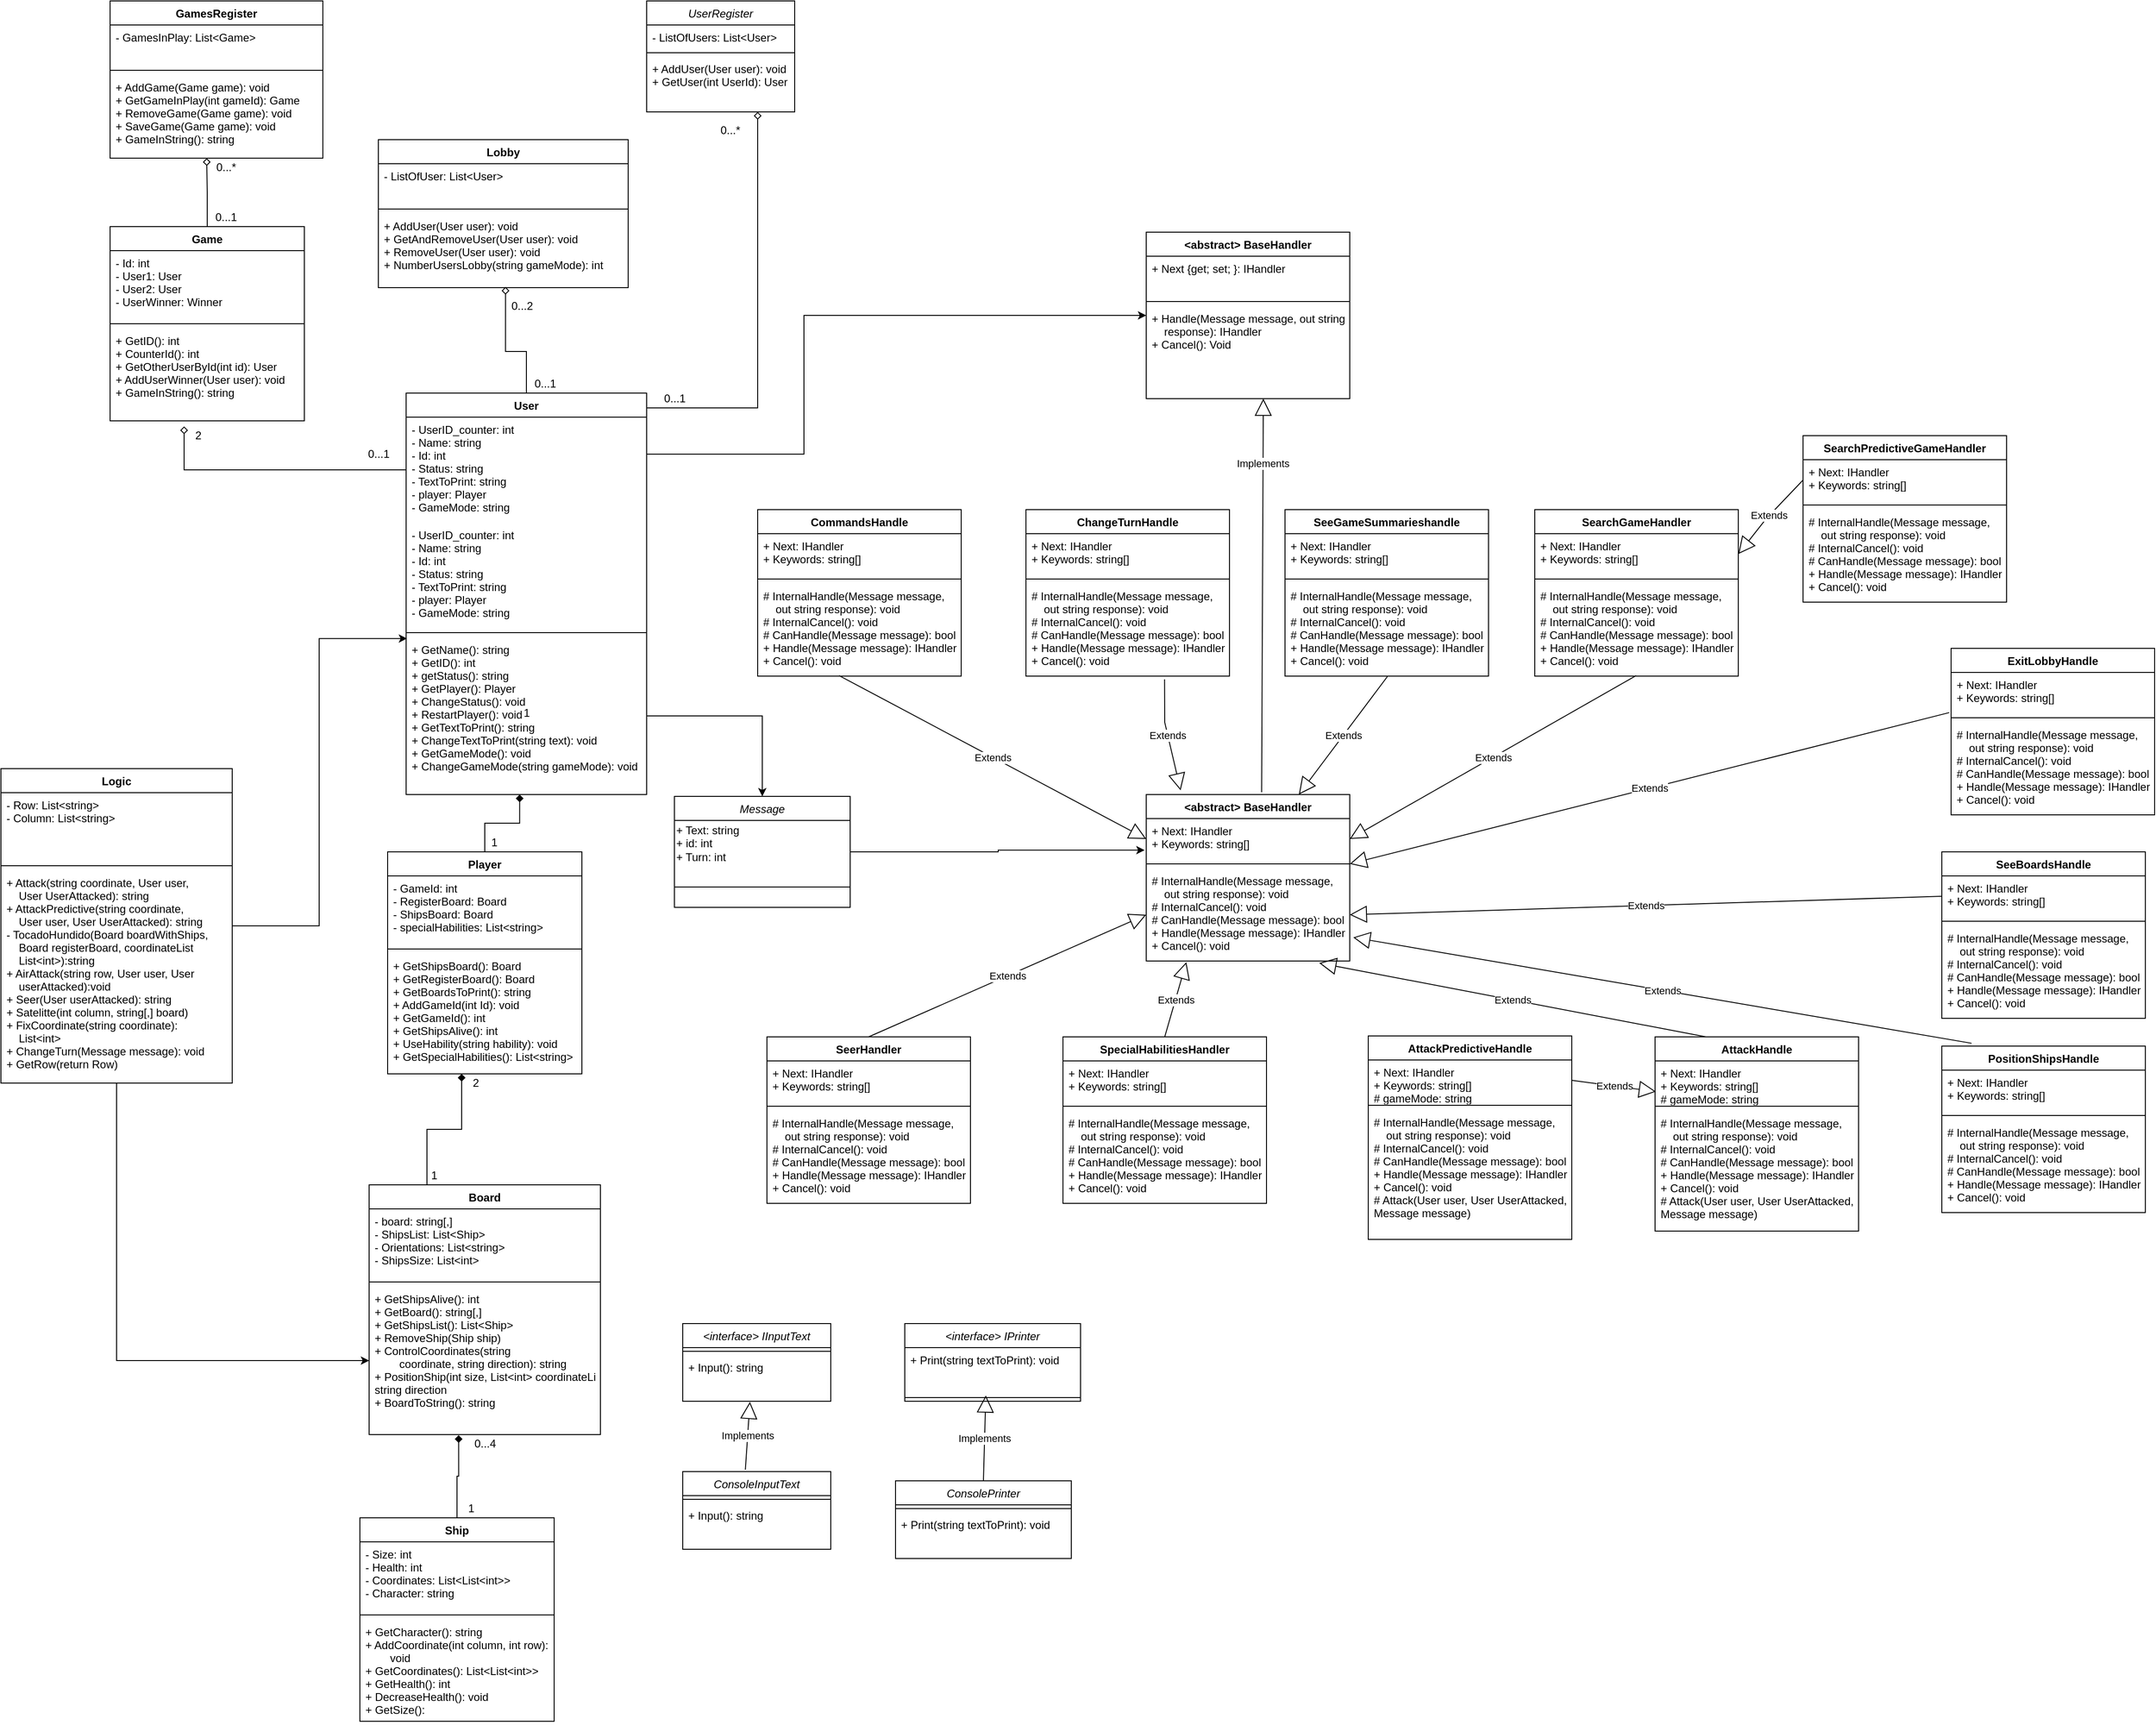 <mxfile version="18.0.6" type="device"><diagram id="C5RBs43oDa-KdzZeNtuy" name="Page-1"><mxGraphModel dx="4737" dy="3864" grid="1" gridSize="10" guides="1" tooltips="1" connect="1" arrows="1" fold="1" page="1" pageScale="1" pageWidth="827" pageHeight="1169" math="0" shadow="0"><root><mxCell id="WIyWlLk6GJQsqaUBKTNV-0"/><mxCell id="WIyWlLk6GJQsqaUBKTNV-1" parent="WIyWlLk6GJQsqaUBKTNV-0"/><mxCell id="zkfFHV4jXpPFQw0GAbJ--0" value="UserRegister" style="swimlane;fontStyle=2;align=center;verticalAlign=top;childLayout=stackLayout;horizontal=1;startSize=26;horizontalStack=0;resizeParent=1;resizeLast=0;collapsible=1;marginBottom=0;rounded=0;shadow=0;strokeWidth=1;" parent="WIyWlLk6GJQsqaUBKTNV-1" vertex="1"><mxGeometry x="160" y="-170" width="160" height="120" as="geometry"><mxRectangle x="230" y="140" width="160" height="26" as="alternateBounds"/></mxGeometry></mxCell><mxCell id="zkfFHV4jXpPFQw0GAbJ--1" value="- ListOfUsers: List&lt;User&gt;" style="text;align=left;verticalAlign=top;spacingLeft=4;spacingRight=4;overflow=hidden;rotatable=0;points=[[0,0.5],[1,0.5]];portConstraint=eastwest;" parent="zkfFHV4jXpPFQw0GAbJ--0" vertex="1"><mxGeometry y="26" width="160" height="26" as="geometry"/></mxCell><mxCell id="zkfFHV4jXpPFQw0GAbJ--4" value="" style="line;html=1;strokeWidth=1;align=left;verticalAlign=middle;spacingTop=-1;spacingLeft=3;spacingRight=3;rotatable=0;labelPosition=right;points=[];portConstraint=eastwest;" parent="zkfFHV4jXpPFQw0GAbJ--0" vertex="1"><mxGeometry y="52" width="160" height="8" as="geometry"/></mxCell><mxCell id="zkfFHV4jXpPFQw0GAbJ--5" value="+ AddUser(User user): void&#10;+ GetUser(int UserId): User" style="text;align=left;verticalAlign=top;spacingLeft=4;spacingRight=4;overflow=hidden;rotatable=0;points=[[0,0.5],[1,0.5]];portConstraint=eastwest;" parent="zkfFHV4jXpPFQw0GAbJ--0" vertex="1"><mxGeometry y="60" width="160" height="50" as="geometry"/></mxCell><mxCell id="sIv0jPjIIM7AdosSKZr7-0" style="edgeStyle=orthogonalEdgeStyle;rounded=0;orthogonalLoop=1;jettySize=auto;html=1;entryX=0.75;entryY=1;entryDx=0;entryDy=0;endArrow=diamond;endFill=0;" edge="1" parent="WIyWlLk6GJQsqaUBKTNV-1" source="hzN6pFlEDAawuLXJtAYo-4" target="zkfFHV4jXpPFQw0GAbJ--0"><mxGeometry relative="1" as="geometry"><Array as="points"><mxPoint x="280" y="270"/></Array></mxGeometry></mxCell><mxCell id="sIv0jPjIIM7AdosSKZr7-53" style="edgeStyle=orthogonalEdgeStyle;rounded=0;orthogonalLoop=1;jettySize=auto;html=1;endArrow=diamond;endFill=0;entryX=0.509;entryY=0.989;entryDx=0;entryDy=0;entryPerimeter=0;" edge="1" parent="WIyWlLk6GJQsqaUBKTNV-1" source="hzN6pFlEDAawuLXJtAYo-4" target="sIv0jPjIIM7AdosSKZr7-16"><mxGeometry relative="1" as="geometry"><mxPoint x="400" y="240" as="targetPoint"/><Array as="points"><mxPoint x="30" y="209"/></Array></mxGeometry></mxCell><mxCell id="sIv0jPjIIM7AdosSKZr7-166" style="edgeStyle=orthogonalEdgeStyle;rounded=0;orthogonalLoop=1;jettySize=auto;html=1;endArrow=classic;endFill=1;" edge="1" parent="WIyWlLk6GJQsqaUBKTNV-1" source="hzN6pFlEDAawuLXJtAYo-4"><mxGeometry relative="1" as="geometry"><mxPoint x="700" y="170" as="targetPoint"/><Array as="points"><mxPoint x="330" y="320"/><mxPoint x="330" y="170"/><mxPoint x="696" y="170"/></Array></mxGeometry></mxCell><mxCell id="hzN6pFlEDAawuLXJtAYo-4" value="User" style="swimlane;fontStyle=1;align=center;verticalAlign=top;childLayout=stackLayout;horizontal=1;startSize=26;horizontalStack=0;resizeParent=1;resizeParentMax=0;resizeLast=0;collapsible=1;marginBottom=0;" parent="WIyWlLk6GJQsqaUBKTNV-1" vertex="1"><mxGeometry x="-100" y="254" width="260" height="434" as="geometry"/></mxCell><mxCell id="hzN6pFlEDAawuLXJtAYo-5" value="- UserID_counter: int&#10;- Name: string&#10;- Id: int&#10;- Status: string&#10;- TextToPrint: string&#10;- player: Player&#10;- GameMode: string" style="text;strokeColor=none;fillColor=none;align=left;verticalAlign=top;spacingLeft=4;spacingRight=4;overflow=hidden;rotatable=0;points=[[0,0.5],[1,0.5]];portConstraint=eastwest;" parent="hzN6pFlEDAawuLXJtAYo-4" vertex="1"><mxGeometry y="26" width="260" height="114" as="geometry"/></mxCell><mxCell id="sIv0jPjIIM7AdosSKZr7-165" value="- UserID_counter: int&#10;- Name: string&#10;- Id: int&#10;- Status: string&#10;- TextToPrint: string&#10;- player: Player&#10;- GameMode: string" style="text;strokeColor=none;fillColor=none;align=left;verticalAlign=top;spacingLeft=4;spacingRight=4;overflow=hidden;rotatable=0;points=[[0,0.5],[1,0.5]];portConstraint=eastwest;" vertex="1" parent="hzN6pFlEDAawuLXJtAYo-4"><mxGeometry y="140" width="260" height="114" as="geometry"/></mxCell><mxCell id="hzN6pFlEDAawuLXJtAYo-6" value="" style="line;strokeWidth=1;fillColor=none;align=left;verticalAlign=middle;spacingTop=-1;spacingLeft=3;spacingRight=3;rotatable=0;labelPosition=right;points=[];portConstraint=eastwest;" parent="hzN6pFlEDAawuLXJtAYo-4" vertex="1"><mxGeometry y="254" width="260" height="10" as="geometry"/></mxCell><mxCell id="hzN6pFlEDAawuLXJtAYo-7" value="+ GetName(): string&#10;+ GetID(): int&#10;+ getStatus(): string&#10;+ GetPlayer(): Player&#10;+ ChangeStatus(): void&#10;+ RestartPlayer(): void&#10;+ GetTextToPrint(): string&#10;+ ChangeTextToPrint(string text): void&#10;+ GetGameMode(): void&#10;+ ChangeGameMode(string gameMode): void&#10;" style="text;strokeColor=none;fillColor=none;align=left;verticalAlign=top;spacingLeft=4;spacingRight=4;overflow=hidden;rotatable=0;points=[[0,0.5],[1,0.5]];portConstraint=eastwest;" parent="hzN6pFlEDAawuLXJtAYo-4" vertex="1"><mxGeometry y="264" width="260" height="170" as="geometry"/></mxCell><mxCell id="sIv0jPjIIM7AdosSKZr7-2" value="0...1" style="text;html=1;align=center;verticalAlign=middle;resizable=0;points=[];autosize=1;strokeColor=none;fillColor=none;" vertex="1" parent="WIyWlLk6GJQsqaUBKTNV-1"><mxGeometry x="30" y="234" width="40" height="20" as="geometry"/></mxCell><mxCell id="sIv0jPjIIM7AdosSKZr7-3" value="0...*" style="text;html=1;align=center;verticalAlign=middle;resizable=0;points=[];autosize=1;strokeColor=none;fillColor=none;" vertex="1" parent="WIyWlLk6GJQsqaUBKTNV-1"><mxGeometry x="230" y="-40" width="40" height="20" as="geometry"/></mxCell><mxCell id="sIv0jPjIIM7AdosSKZr7-33" style="edgeStyle=orthogonalEdgeStyle;rounded=0;orthogonalLoop=1;jettySize=auto;html=1;entryX=0.454;entryY=1;entryDx=0;entryDy=0;entryPerimeter=0;endArrow=diamond;endFill=0;" edge="1" parent="WIyWlLk6GJQsqaUBKTNV-1" source="sIv0jPjIIM7AdosSKZr7-4" target="sIv0jPjIIM7AdosSKZr7-12"><mxGeometry relative="1" as="geometry"/></mxCell><mxCell id="sIv0jPjIIM7AdosSKZr7-4" value="Game" style="swimlane;fontStyle=1;align=center;verticalAlign=top;childLayout=stackLayout;horizontal=1;startSize=26;horizontalStack=0;resizeParent=1;resizeParentMax=0;resizeLast=0;collapsible=1;marginBottom=0;" vertex="1" parent="WIyWlLk6GJQsqaUBKTNV-1"><mxGeometry x="-420" y="74" width="210" height="210" as="geometry"/></mxCell><mxCell id="sIv0jPjIIM7AdosSKZr7-5" value="- Id: int&#10;- User1: User&#10;- User2: User&#10;- UserWinner: Winner" style="text;strokeColor=none;fillColor=none;align=left;verticalAlign=top;spacingLeft=4;spacingRight=4;overflow=hidden;rotatable=0;points=[[0,0.5],[1,0.5]];portConstraint=eastwest;" vertex="1" parent="sIv0jPjIIM7AdosSKZr7-4"><mxGeometry y="26" width="210" height="74" as="geometry"/></mxCell><mxCell id="sIv0jPjIIM7AdosSKZr7-6" value="" style="line;strokeWidth=1;fillColor=none;align=left;verticalAlign=middle;spacingTop=-1;spacingLeft=3;spacingRight=3;rotatable=0;labelPosition=right;points=[];portConstraint=eastwest;" vertex="1" parent="sIv0jPjIIM7AdosSKZr7-4"><mxGeometry y="100" width="210" height="10" as="geometry"/></mxCell><mxCell id="sIv0jPjIIM7AdosSKZr7-7" value="+ GetID(): int&#10;+ CounterId(): int&#10;+ GetOtherUserById(int id): User&#10;+ AddUserWinner(User user): void&#10;+ GameInString(): string&#10;" style="text;strokeColor=none;fillColor=none;align=left;verticalAlign=top;spacingLeft=4;spacingRight=4;overflow=hidden;rotatable=0;points=[[0,0.5],[1,0.5]];portConstraint=eastwest;" vertex="1" parent="sIv0jPjIIM7AdosSKZr7-4"><mxGeometry y="110" width="210" height="100" as="geometry"/></mxCell><mxCell id="sIv0jPjIIM7AdosSKZr7-9" value="GamesRegister" style="swimlane;fontStyle=1;align=center;verticalAlign=top;childLayout=stackLayout;horizontal=1;startSize=26;horizontalStack=0;resizeParent=1;resizeParentMax=0;resizeLast=0;collapsible=1;marginBottom=0;" vertex="1" parent="WIyWlLk6GJQsqaUBKTNV-1"><mxGeometry x="-420" y="-170" width="230" height="170" as="geometry"/></mxCell><mxCell id="sIv0jPjIIM7AdosSKZr7-10" value="- GamesInPlay: List&lt;Game&gt;" style="text;strokeColor=none;fillColor=none;align=left;verticalAlign=top;spacingLeft=4;spacingRight=4;overflow=hidden;rotatable=0;points=[[0,0.5],[1,0.5]];portConstraint=eastwest;" vertex="1" parent="sIv0jPjIIM7AdosSKZr7-9"><mxGeometry y="26" width="230" height="44" as="geometry"/></mxCell><mxCell id="sIv0jPjIIM7AdosSKZr7-11" value="" style="line;strokeWidth=1;fillColor=none;align=left;verticalAlign=middle;spacingTop=-1;spacingLeft=3;spacingRight=3;rotatable=0;labelPosition=right;points=[];portConstraint=eastwest;" vertex="1" parent="sIv0jPjIIM7AdosSKZr7-9"><mxGeometry y="70" width="230" height="10" as="geometry"/></mxCell><mxCell id="sIv0jPjIIM7AdosSKZr7-12" value="+ AddGame(Game game): void&#10;+ GetGameInPlay(int gameId): Game&#10;+ RemoveGame(Game game): void&#10;+ SaveGame(Game game): void&#10;+ GameInString(): string&#10;" style="text;strokeColor=none;fillColor=none;align=left;verticalAlign=top;spacingLeft=4;spacingRight=4;overflow=hidden;rotatable=0;points=[[0,0.5],[1,0.5]];portConstraint=eastwest;" vertex="1" parent="sIv0jPjIIM7AdosSKZr7-9"><mxGeometry y="80" width="230" height="90" as="geometry"/></mxCell><mxCell id="sIv0jPjIIM7AdosSKZr7-54" style="edgeStyle=orthogonalEdgeStyle;rounded=0;orthogonalLoop=1;jettySize=auto;html=1;exitX=0.5;exitY=1;exitDx=0;exitDy=0;endArrow=diamond;endFill=0;" edge="1" parent="WIyWlLk6GJQsqaUBKTNV-1" source="sIv0jPjIIM7AdosSKZr7-13"><mxGeometry relative="1" as="geometry"><mxPoint x="5.143" y="140.286" as="targetPoint"/></mxGeometry></mxCell><mxCell id="sIv0jPjIIM7AdosSKZr7-13" value="Lobby" style="swimlane;fontStyle=1;align=center;verticalAlign=top;childLayout=stackLayout;horizontal=1;startSize=26;horizontalStack=0;resizeParent=1;resizeParentMax=0;resizeLast=0;collapsible=1;marginBottom=0;" vertex="1" parent="WIyWlLk6GJQsqaUBKTNV-1"><mxGeometry x="-130" y="-20" width="270" height="160" as="geometry"/></mxCell><mxCell id="sIv0jPjIIM7AdosSKZr7-14" value="- ListOfUser: List&lt;User&gt;&#10;" style="text;strokeColor=none;fillColor=none;align=left;verticalAlign=top;spacingLeft=4;spacingRight=4;overflow=hidden;rotatable=0;points=[[0,0.5],[1,0.5]];portConstraint=eastwest;" vertex="1" parent="sIv0jPjIIM7AdosSKZr7-13"><mxGeometry y="26" width="270" height="44" as="geometry"/></mxCell><mxCell id="sIv0jPjIIM7AdosSKZr7-15" value="" style="line;strokeWidth=1;fillColor=none;align=left;verticalAlign=middle;spacingTop=-1;spacingLeft=3;spacingRight=3;rotatable=0;labelPosition=right;points=[];portConstraint=eastwest;" vertex="1" parent="sIv0jPjIIM7AdosSKZr7-13"><mxGeometry y="70" width="270" height="10" as="geometry"/></mxCell><mxCell id="sIv0jPjIIM7AdosSKZr7-16" value="+ AddUser(User user): void&#10;+ GetAndRemoveUser(User user): void&#10;+ RemoveUser(User user): void&#10;+ NumberUsersLobby(string gameMode): int" style="text;strokeColor=none;fillColor=none;align=left;verticalAlign=top;spacingLeft=4;spacingRight=4;overflow=hidden;rotatable=0;points=[[0,0.5],[1,0.5]];portConstraint=eastwest;" vertex="1" parent="sIv0jPjIIM7AdosSKZr7-13"><mxGeometry y="80" width="270" height="80" as="geometry"/></mxCell><mxCell id="sIv0jPjIIM7AdosSKZr7-41" style="edgeStyle=orthogonalEdgeStyle;rounded=0;orthogonalLoop=1;jettySize=auto;html=1;exitX=0.25;exitY=0;exitDx=0;exitDy=0;entryX=0.381;entryY=1;entryDx=0;entryDy=0;entryPerimeter=0;endArrow=diamond;endFill=1;" edge="1" parent="WIyWlLk6GJQsqaUBKTNV-1" source="sIv0jPjIIM7AdosSKZr7-17" target="sIv0jPjIIM7AdosSKZr7-28"><mxGeometry relative="1" as="geometry"/></mxCell><mxCell id="sIv0jPjIIM7AdosSKZr7-17" value="Board" style="swimlane;fontStyle=1;align=center;verticalAlign=top;childLayout=stackLayout;horizontal=1;startSize=26;horizontalStack=0;resizeParent=1;resizeParentMax=0;resizeLast=0;collapsible=1;marginBottom=0;" vertex="1" parent="WIyWlLk6GJQsqaUBKTNV-1"><mxGeometry x="-140" y="1110" width="250" height="270" as="geometry"/></mxCell><mxCell id="sIv0jPjIIM7AdosSKZr7-18" value="- board: string[,]&#10;- ShipsList: List&lt;Ship&gt;&#10;- Orientations: List&lt;string&gt;&#10;- ShipsSize: List&lt;int&gt;&#10;" style="text;strokeColor=none;fillColor=none;align=left;verticalAlign=top;spacingLeft=4;spacingRight=4;overflow=hidden;rotatable=0;points=[[0,0.5],[1,0.5]];portConstraint=eastwest;" vertex="1" parent="sIv0jPjIIM7AdosSKZr7-17"><mxGeometry y="26" width="250" height="74" as="geometry"/></mxCell><mxCell id="sIv0jPjIIM7AdosSKZr7-19" value="" style="line;strokeWidth=1;fillColor=none;align=left;verticalAlign=middle;spacingTop=-1;spacingLeft=3;spacingRight=3;rotatable=0;labelPosition=right;points=[];portConstraint=eastwest;" vertex="1" parent="sIv0jPjIIM7AdosSKZr7-17"><mxGeometry y="100" width="250" height="10" as="geometry"/></mxCell><mxCell id="sIv0jPjIIM7AdosSKZr7-20" value="+ GetShipsAlive(): int&#10;+ GetBoard(): string[,]&#10;+ GetShipsList(): List&lt;Ship&gt;&#10;+ RemoveShip(Ship ship)&#10;+ ControlCoordinates(string &#10;        coordinate, string direction): string&#10;+ PositionShip(int size, List&lt;int&gt; coordinateList),&#10;string direction&#10;+ BoardToString(): string" style="text;strokeColor=none;fillColor=none;align=left;verticalAlign=top;spacingLeft=4;spacingRight=4;overflow=hidden;rotatable=0;points=[[0,0.5],[1,0.5]];portConstraint=eastwest;" vertex="1" parent="sIv0jPjIIM7AdosSKZr7-17"><mxGeometry y="110" width="250" height="160" as="geometry"/></mxCell><mxCell id="sIv0jPjIIM7AdosSKZr7-48" style="edgeStyle=orthogonalEdgeStyle;rounded=0;orthogonalLoop=1;jettySize=auto;html=1;entryX=0.004;entryY=0.008;entryDx=0;entryDy=0;entryPerimeter=0;endArrow=classic;endFill=1;" edge="1" parent="WIyWlLk6GJQsqaUBKTNV-1" source="sIv0jPjIIM7AdosSKZr7-21" target="hzN6pFlEDAawuLXJtAYo-7"><mxGeometry relative="1" as="geometry"/></mxCell><mxCell id="sIv0jPjIIM7AdosSKZr7-49" style="edgeStyle=orthogonalEdgeStyle;rounded=0;orthogonalLoop=1;jettySize=auto;html=1;entryX=0;entryY=0.5;entryDx=0;entryDy=0;endArrow=classic;endFill=1;" edge="1" parent="WIyWlLk6GJQsqaUBKTNV-1" source="sIv0jPjIIM7AdosSKZr7-21" target="sIv0jPjIIM7AdosSKZr7-20"><mxGeometry relative="1" as="geometry"/></mxCell><mxCell id="sIv0jPjIIM7AdosSKZr7-21" value="Logic" style="swimlane;fontStyle=1;align=center;verticalAlign=top;childLayout=stackLayout;horizontal=1;startSize=26;horizontalStack=0;resizeParent=1;resizeParentMax=0;resizeLast=0;collapsible=1;marginBottom=0;" vertex="1" parent="WIyWlLk6GJQsqaUBKTNV-1"><mxGeometry x="-538" y="660" width="250" height="340" as="geometry"/></mxCell><mxCell id="sIv0jPjIIM7AdosSKZr7-22" value="- Row: List&lt;string&gt;&#10;- Column: List&lt;string&gt;" style="text;strokeColor=none;fillColor=none;align=left;verticalAlign=top;spacingLeft=4;spacingRight=4;overflow=hidden;rotatable=0;points=[[0,0.5],[1,0.5]];portConstraint=eastwest;" vertex="1" parent="sIv0jPjIIM7AdosSKZr7-21"><mxGeometry y="26" width="250" height="74" as="geometry"/></mxCell><mxCell id="sIv0jPjIIM7AdosSKZr7-23" value="" style="line;strokeWidth=1;fillColor=none;align=left;verticalAlign=middle;spacingTop=-1;spacingLeft=3;spacingRight=3;rotatable=0;labelPosition=right;points=[];portConstraint=eastwest;" vertex="1" parent="sIv0jPjIIM7AdosSKZr7-21"><mxGeometry y="100" width="250" height="10" as="geometry"/></mxCell><mxCell id="sIv0jPjIIM7AdosSKZr7-24" value="+ Attack(string coordinate, User user, &#10;    User UserAttacked): string&#10;+ AttackPredictive(string coordinate, &#10;    User user, User UserAttacked): string&#10;- TocadoHundido(Board boardWithShips, &#10;    Board registerBoard, coordinateList &#10;    List&lt;int&gt;):string&#10;+ AirAttack(string row, User user, User&#10;    userAttacked):void&#10;+ Seer(User userAttacked): string&#10;+ Satelitte(int column, string[,] board)&#10;+ FixCoordinate(string coordinate): &#10;    List&lt;int&gt;&#10;+ ChangeTurn(Message message): void&#10;+ GetRow(return Row)" style="text;strokeColor=none;fillColor=none;align=left;verticalAlign=top;spacingLeft=4;spacingRight=4;overflow=hidden;rotatable=0;points=[[0,0.5],[1,0.5]];portConstraint=eastwest;" vertex="1" parent="sIv0jPjIIM7AdosSKZr7-21"><mxGeometry y="110" width="250" height="230" as="geometry"/></mxCell><mxCell id="sIv0jPjIIM7AdosSKZr7-37" style="edgeStyle=orthogonalEdgeStyle;rounded=0;orthogonalLoop=1;jettySize=auto;html=1;entryX=0.472;entryY=1;entryDx=0;entryDy=0;entryPerimeter=0;endArrow=diamond;endFill=1;" edge="1" parent="WIyWlLk6GJQsqaUBKTNV-1" source="sIv0jPjIIM7AdosSKZr7-25" target="hzN6pFlEDAawuLXJtAYo-7"><mxGeometry relative="1" as="geometry"/></mxCell><mxCell id="sIv0jPjIIM7AdosSKZr7-25" value="Player" style="swimlane;fontStyle=1;align=center;verticalAlign=top;childLayout=stackLayout;horizontal=1;startSize=26;horizontalStack=0;resizeParent=1;resizeParentMax=0;resizeLast=0;collapsible=1;marginBottom=0;" vertex="1" parent="WIyWlLk6GJQsqaUBKTNV-1"><mxGeometry x="-120" y="750" width="210" height="240" as="geometry"/></mxCell><mxCell id="sIv0jPjIIM7AdosSKZr7-26" value="- GameId: int&#10;- RegisterBoard: Board&#10;- ShipsBoard: Board&#10;- specialHabilities: List&lt;string&gt;" style="text;strokeColor=none;fillColor=none;align=left;verticalAlign=top;spacingLeft=4;spacingRight=4;overflow=hidden;rotatable=0;points=[[0,0.5],[1,0.5]];portConstraint=eastwest;" vertex="1" parent="sIv0jPjIIM7AdosSKZr7-25"><mxGeometry y="26" width="210" height="74" as="geometry"/></mxCell><mxCell id="sIv0jPjIIM7AdosSKZr7-27" value="" style="line;strokeWidth=1;fillColor=none;align=left;verticalAlign=middle;spacingTop=-1;spacingLeft=3;spacingRight=3;rotatable=0;labelPosition=right;points=[];portConstraint=eastwest;" vertex="1" parent="sIv0jPjIIM7AdosSKZr7-25"><mxGeometry y="100" width="210" height="10" as="geometry"/></mxCell><mxCell id="sIv0jPjIIM7AdosSKZr7-28" value="+ GetShipsBoard(): Board&#10;+ GetRegisterBoard(): Board&#10;+ GetBoardsToPrint(): string&#10;+ AddGameId(int Id): void&#10;+ GetGameId(): int&#10;+ GetShipsAlive(): int&#10;+ UseHability(string hability): void&#10;+ GetSpecialHabilities(): List&lt;string&gt;&#10;" style="text;strokeColor=none;fillColor=none;align=left;verticalAlign=top;spacingLeft=4;spacingRight=4;overflow=hidden;rotatable=0;points=[[0,0.5],[1,0.5]];portConstraint=eastwest;" vertex="1" parent="sIv0jPjIIM7AdosSKZr7-25"><mxGeometry y="110" width="210" height="130" as="geometry"/></mxCell><mxCell id="sIv0jPjIIM7AdosSKZr7-44" style="edgeStyle=orthogonalEdgeStyle;rounded=0;orthogonalLoop=1;jettySize=auto;html=1;entryX=0.387;entryY=1.004;entryDx=0;entryDy=0;entryPerimeter=0;endArrow=diamond;endFill=1;" edge="1" parent="WIyWlLk6GJQsqaUBKTNV-1" source="sIv0jPjIIM7AdosSKZr7-29" target="sIv0jPjIIM7AdosSKZr7-20"><mxGeometry relative="1" as="geometry"/></mxCell><mxCell id="sIv0jPjIIM7AdosSKZr7-29" value="Ship" style="swimlane;fontStyle=1;align=center;verticalAlign=top;childLayout=stackLayout;horizontal=1;startSize=26;horizontalStack=0;resizeParent=1;resizeParentMax=0;resizeLast=0;collapsible=1;marginBottom=0;" vertex="1" parent="WIyWlLk6GJQsqaUBKTNV-1"><mxGeometry x="-150" y="1470" width="210" height="220" as="geometry"/></mxCell><mxCell id="sIv0jPjIIM7AdosSKZr7-30" value="- Size: int&#10;- Health: int&#10;- Coordinates: List&lt;List&lt;int&gt;&gt;&#10;- Character: string" style="text;strokeColor=none;fillColor=none;align=left;verticalAlign=top;spacingLeft=4;spacingRight=4;overflow=hidden;rotatable=0;points=[[0,0.5],[1,0.5]];portConstraint=eastwest;" vertex="1" parent="sIv0jPjIIM7AdosSKZr7-29"><mxGeometry y="26" width="210" height="74" as="geometry"/></mxCell><mxCell id="sIv0jPjIIM7AdosSKZr7-31" value="" style="line;strokeWidth=1;fillColor=none;align=left;verticalAlign=middle;spacingTop=-1;spacingLeft=3;spacingRight=3;rotatable=0;labelPosition=right;points=[];portConstraint=eastwest;" vertex="1" parent="sIv0jPjIIM7AdosSKZr7-29"><mxGeometry y="100" width="210" height="10" as="geometry"/></mxCell><mxCell id="sIv0jPjIIM7AdosSKZr7-32" value="+ GetCharacter(): string&#10;+ AddCoordinate(int column, int row):&#10;        void&#10;+ GetCoordinates(): List&lt;List&lt;int&gt;&gt;&#10;+ GetHealth(): int&#10;+ DecreaseHealth(): void&#10;+ GetSize():&#10;" style="text;strokeColor=none;fillColor=none;align=left;verticalAlign=top;spacingLeft=4;spacingRight=4;overflow=hidden;rotatable=0;points=[[0,0.5],[1,0.5]];portConstraint=eastwest;" vertex="1" parent="sIv0jPjIIM7AdosSKZr7-29"><mxGeometry y="110" width="210" height="110" as="geometry"/></mxCell><mxCell id="sIv0jPjIIM7AdosSKZr7-34" value="0...1" style="text;html=1;align=center;verticalAlign=middle;resizable=0;points=[];autosize=1;strokeColor=none;fillColor=none;" vertex="1" parent="WIyWlLk6GJQsqaUBKTNV-1"><mxGeometry x="-315" y="54" width="40" height="20" as="geometry"/></mxCell><mxCell id="sIv0jPjIIM7AdosSKZr7-35" value="0...*" style="text;html=1;align=center;verticalAlign=middle;resizable=0;points=[];autosize=1;strokeColor=none;fillColor=none;" vertex="1" parent="WIyWlLk6GJQsqaUBKTNV-1"><mxGeometry x="-315" width="40" height="20" as="geometry"/></mxCell><mxCell id="sIv0jPjIIM7AdosSKZr7-38" value="1" style="text;html=1;align=center;verticalAlign=middle;resizable=0;points=[];autosize=1;strokeColor=none;fillColor=none;" vertex="1" parent="WIyWlLk6GJQsqaUBKTNV-1"><mxGeometry x="-15" y="730" width="20" height="20" as="geometry"/></mxCell><mxCell id="sIv0jPjIIM7AdosSKZr7-39" value="1" style="text;html=1;align=center;verticalAlign=middle;resizable=0;points=[];autosize=1;strokeColor=none;fillColor=none;" vertex="1" parent="WIyWlLk6GJQsqaUBKTNV-1"><mxGeometry x="20" y="590" width="20" height="20" as="geometry"/></mxCell><mxCell id="sIv0jPjIIM7AdosSKZr7-42" value="1" style="text;html=1;align=center;verticalAlign=middle;resizable=0;points=[];autosize=1;strokeColor=none;fillColor=none;" vertex="1" parent="WIyWlLk6GJQsqaUBKTNV-1"><mxGeometry x="-80" y="1090" width="20" height="20" as="geometry"/></mxCell><mxCell id="sIv0jPjIIM7AdosSKZr7-43" value="2" style="text;html=1;align=center;verticalAlign=middle;resizable=0;points=[];autosize=1;strokeColor=none;fillColor=none;" vertex="1" parent="WIyWlLk6GJQsqaUBKTNV-1"><mxGeometry x="-35" y="990" width="20" height="20" as="geometry"/></mxCell><mxCell id="sIv0jPjIIM7AdosSKZr7-45" value="1" style="text;html=1;align=center;verticalAlign=middle;resizable=0;points=[];autosize=1;strokeColor=none;fillColor=none;" vertex="1" parent="WIyWlLk6GJQsqaUBKTNV-1"><mxGeometry x="-40" y="1450" width="20" height="20" as="geometry"/></mxCell><mxCell id="sIv0jPjIIM7AdosSKZr7-46" value="0...4" style="text;html=1;align=center;verticalAlign=middle;resizable=0;points=[];autosize=1;strokeColor=none;fillColor=none;" vertex="1" parent="WIyWlLk6GJQsqaUBKTNV-1"><mxGeometry x="-35" y="1380" width="40" height="20" as="geometry"/></mxCell><mxCell id="sIv0jPjIIM7AdosSKZr7-50" style="edgeStyle=orthogonalEdgeStyle;rounded=0;orthogonalLoop=1;jettySize=auto;html=1;endArrow=diamond;endFill=0;" edge="1" parent="WIyWlLk6GJQsqaUBKTNV-1" source="hzN6pFlEDAawuLXJtAYo-5"><mxGeometry relative="1" as="geometry"><mxPoint x="-340" y="290" as="targetPoint"/><Array as="points"><mxPoint x="-340" y="337"/><mxPoint x="-340" y="290"/></Array></mxGeometry></mxCell><mxCell id="sIv0jPjIIM7AdosSKZr7-51" value="0...1" style="text;html=1;align=center;verticalAlign=middle;resizable=0;points=[];autosize=1;strokeColor=none;fillColor=none;" vertex="1" parent="WIyWlLk6GJQsqaUBKTNV-1"><mxGeometry x="-150" y="310" width="40" height="20" as="geometry"/></mxCell><mxCell id="sIv0jPjIIM7AdosSKZr7-52" value="2" style="text;html=1;align=center;verticalAlign=middle;resizable=0;points=[];autosize=1;strokeColor=none;fillColor=none;" vertex="1" parent="WIyWlLk6GJQsqaUBKTNV-1"><mxGeometry x="-335" y="290" width="20" height="20" as="geometry"/></mxCell><mxCell id="sIv0jPjIIM7AdosSKZr7-55" value="0...1" style="text;html=1;align=center;verticalAlign=middle;resizable=0;points=[];autosize=1;strokeColor=none;fillColor=none;" vertex="1" parent="WIyWlLk6GJQsqaUBKTNV-1"><mxGeometry x="170" y="250" width="40" height="20" as="geometry"/></mxCell><mxCell id="sIv0jPjIIM7AdosSKZr7-56" value="0...2" style="text;html=1;align=center;verticalAlign=middle;resizable=0;points=[];autosize=1;strokeColor=none;fillColor=none;" vertex="1" parent="WIyWlLk6GJQsqaUBKTNV-1"><mxGeometry x="5" y="150" width="40" height="20" as="geometry"/></mxCell><mxCell id="sIv0jPjIIM7AdosSKZr7-57" value="&lt;interface&gt; IInputText" style="swimlane;fontStyle=2;align=center;verticalAlign=top;childLayout=stackLayout;horizontal=1;startSize=26;horizontalStack=0;resizeParent=1;resizeLast=0;collapsible=1;marginBottom=0;rounded=0;shadow=0;strokeWidth=1;" vertex="1" parent="WIyWlLk6GJQsqaUBKTNV-1"><mxGeometry x="199" y="1260" width="160" height="84" as="geometry"><mxRectangle x="230" y="140" width="160" height="26" as="alternateBounds"/></mxGeometry></mxCell><mxCell id="sIv0jPjIIM7AdosSKZr7-59" value="" style="line;html=1;strokeWidth=1;align=left;verticalAlign=middle;spacingTop=-1;spacingLeft=3;spacingRight=3;rotatable=0;labelPosition=right;points=[];portConstraint=eastwest;" vertex="1" parent="sIv0jPjIIM7AdosSKZr7-57"><mxGeometry y="26" width="160" height="8" as="geometry"/></mxCell><mxCell id="sIv0jPjIIM7AdosSKZr7-60" value="+ Input(): string" style="text;align=left;verticalAlign=top;spacingLeft=4;spacingRight=4;overflow=hidden;rotatable=0;points=[[0,0.5],[1,0.5]];portConstraint=eastwest;" vertex="1" parent="sIv0jPjIIM7AdosSKZr7-57"><mxGeometry y="34" width="160" height="50" as="geometry"/></mxCell><mxCell id="sIv0jPjIIM7AdosSKZr7-63" value="&lt;interface&gt; IPrinter" style="swimlane;fontStyle=2;align=center;verticalAlign=top;childLayout=stackLayout;horizontal=1;startSize=26;horizontalStack=0;resizeParent=1;resizeLast=0;collapsible=1;marginBottom=0;rounded=0;shadow=0;strokeWidth=1;" vertex="1" parent="WIyWlLk6GJQsqaUBKTNV-1"><mxGeometry x="439" y="1260" width="190" height="84" as="geometry"><mxRectangle x="230" y="140" width="160" height="26" as="alternateBounds"/></mxGeometry></mxCell><mxCell id="sIv0jPjIIM7AdosSKZr7-65" value="+ Print(string textToPrint): void" style="text;align=left;verticalAlign=top;spacingLeft=4;spacingRight=4;overflow=hidden;rotatable=0;points=[[0,0.5],[1,0.5]];portConstraint=eastwest;" vertex="1" parent="sIv0jPjIIM7AdosSKZr7-63"><mxGeometry y="26" width="190" height="50" as="geometry"/></mxCell><mxCell id="sIv0jPjIIM7AdosSKZr7-64" value="" style="line;html=1;strokeWidth=1;align=left;verticalAlign=middle;spacingTop=-1;spacingLeft=3;spacingRight=3;rotatable=0;labelPosition=right;points=[];portConstraint=eastwest;" vertex="1" parent="sIv0jPjIIM7AdosSKZr7-63"><mxGeometry y="76" width="190" height="8" as="geometry"/></mxCell><mxCell id="sIv0jPjIIM7AdosSKZr7-66" value="ConsoleInputText" style="swimlane;fontStyle=2;align=center;verticalAlign=top;childLayout=stackLayout;horizontal=1;startSize=26;horizontalStack=0;resizeParent=1;resizeLast=0;collapsible=1;marginBottom=0;rounded=0;shadow=0;strokeWidth=1;" vertex="1" parent="WIyWlLk6GJQsqaUBKTNV-1"><mxGeometry x="199" y="1420" width="160" height="84" as="geometry"><mxRectangle x="230" y="140" width="160" height="26" as="alternateBounds"/></mxGeometry></mxCell><mxCell id="sIv0jPjIIM7AdosSKZr7-67" value="" style="line;html=1;strokeWidth=1;align=left;verticalAlign=middle;spacingTop=-1;spacingLeft=3;spacingRight=3;rotatable=0;labelPosition=right;points=[];portConstraint=eastwest;" vertex="1" parent="sIv0jPjIIM7AdosSKZr7-66"><mxGeometry y="26" width="160" height="8" as="geometry"/></mxCell><mxCell id="sIv0jPjIIM7AdosSKZr7-68" value="+ Input(): string" style="text;align=left;verticalAlign=top;spacingLeft=4;spacingRight=4;overflow=hidden;rotatable=0;points=[[0,0.5],[1,0.5]];portConstraint=eastwest;" vertex="1" parent="sIv0jPjIIM7AdosSKZr7-66"><mxGeometry y="34" width="160" height="50" as="geometry"/></mxCell><mxCell id="sIv0jPjIIM7AdosSKZr7-71" value="Implements" style="endArrow=block;endSize=16;endFill=0;html=1;rounded=0;exitX=0.423;exitY=-0.024;exitDx=0;exitDy=0;exitPerimeter=0;entryX=0.454;entryY=1.012;entryDx=0;entryDy=0;entryPerimeter=0;" edge="1" parent="WIyWlLk6GJQsqaUBKTNV-1" source="sIv0jPjIIM7AdosSKZr7-66" target="sIv0jPjIIM7AdosSKZr7-60"><mxGeometry width="160" relative="1" as="geometry"><mxPoint x="259" y="1310" as="sourcePoint"/><mxPoint x="419" y="1310" as="targetPoint"/></mxGeometry></mxCell><mxCell id="sIv0jPjIIM7AdosSKZr7-72" value="Implements" style="endArrow=block;endSize=16;endFill=0;html=1;rounded=0;exitX=0.5;exitY=0;exitDx=0;exitDy=0;entryX=0.461;entryY=1.034;entryDx=0;entryDy=0;entryPerimeter=0;" edge="1" parent="WIyWlLk6GJQsqaUBKTNV-1" source="sIv0jPjIIM7AdosSKZr7-73" target="sIv0jPjIIM7AdosSKZr7-65"><mxGeometry width="160" relative="1" as="geometry"><mxPoint x="509" y="1420.004" as="sourcePoint"/><mxPoint x="601.32" y="1362.02" as="targetPoint"/></mxGeometry></mxCell><mxCell id="sIv0jPjIIM7AdosSKZr7-73" value="ConsolePrinter" style="swimlane;fontStyle=2;align=center;verticalAlign=top;childLayout=stackLayout;horizontal=1;startSize=26;horizontalStack=0;resizeParent=1;resizeLast=0;collapsible=1;marginBottom=0;rounded=0;shadow=0;strokeWidth=1;" vertex="1" parent="WIyWlLk6GJQsqaUBKTNV-1"><mxGeometry x="429" y="1430" width="190" height="84" as="geometry"><mxRectangle x="230" y="140" width="160" height="26" as="alternateBounds"/></mxGeometry></mxCell><mxCell id="sIv0jPjIIM7AdosSKZr7-74" value="" style="line;html=1;strokeWidth=1;align=left;verticalAlign=middle;spacingTop=-1;spacingLeft=3;spacingRight=3;rotatable=0;labelPosition=right;points=[];portConstraint=eastwest;" vertex="1" parent="sIv0jPjIIM7AdosSKZr7-73"><mxGeometry y="26" width="190" height="8" as="geometry"/></mxCell><mxCell id="sIv0jPjIIM7AdosSKZr7-75" value="+ Print(string textToPrint): void" style="text;align=left;verticalAlign=top;spacingLeft=4;spacingRight=4;overflow=hidden;rotatable=0;points=[[0,0.5],[1,0.5]];portConstraint=eastwest;" vertex="1" parent="sIv0jPjIIM7AdosSKZr7-73"><mxGeometry y="34" width="190" height="50" as="geometry"/></mxCell><mxCell id="sIv0jPjIIM7AdosSKZr7-76" value="&lt;abstract&gt; BaseHandler" style="swimlane;fontStyle=1;align=center;verticalAlign=top;childLayout=stackLayout;horizontal=1;startSize=26;horizontalStack=0;resizeParent=1;resizeParentMax=0;resizeLast=0;collapsible=1;marginBottom=0;" vertex="1" parent="WIyWlLk6GJQsqaUBKTNV-1"><mxGeometry x="700" y="80" width="220" height="180" as="geometry"/></mxCell><mxCell id="sIv0jPjIIM7AdosSKZr7-77" value="+ Next {get; set; }: IHandler&#10;" style="text;strokeColor=none;fillColor=none;align=left;verticalAlign=top;spacingLeft=4;spacingRight=4;overflow=hidden;rotatable=0;points=[[0,0.5],[1,0.5]];portConstraint=eastwest;" vertex="1" parent="sIv0jPjIIM7AdosSKZr7-76"><mxGeometry y="26" width="220" height="44" as="geometry"/></mxCell><mxCell id="sIv0jPjIIM7AdosSKZr7-78" value="" style="line;strokeWidth=1;fillColor=none;align=left;verticalAlign=middle;spacingTop=-1;spacingLeft=3;spacingRight=3;rotatable=0;labelPosition=right;points=[];portConstraint=eastwest;" vertex="1" parent="sIv0jPjIIM7AdosSKZr7-76"><mxGeometry y="70" width="220" height="10" as="geometry"/></mxCell><mxCell id="sIv0jPjIIM7AdosSKZr7-79" value="+ Handle(Message message, out string &#10;    response): IHandler&#10;+ Cancel(): Void" style="text;strokeColor=none;fillColor=none;align=left;verticalAlign=top;spacingLeft=4;spacingRight=4;overflow=hidden;rotatable=0;points=[[0,0.5],[1,0.5]];portConstraint=eastwest;" vertex="1" parent="sIv0jPjIIM7AdosSKZr7-76"><mxGeometry y="80" width="220" height="100" as="geometry"/></mxCell><mxCell id="sIv0jPjIIM7AdosSKZr7-90" value="&lt;abstract&gt; BaseHandler" style="swimlane;fontStyle=1;align=center;verticalAlign=top;childLayout=stackLayout;horizontal=1;startSize=26;horizontalStack=0;resizeParent=1;resizeParentMax=0;resizeLast=0;collapsible=1;marginBottom=0;" vertex="1" parent="WIyWlLk6GJQsqaUBKTNV-1"><mxGeometry x="700" y="688" width="220" height="180" as="geometry"/></mxCell><mxCell id="sIv0jPjIIM7AdosSKZr7-91" value="+ Next: IHandler&#10;+ Keywords: string[]" style="text;strokeColor=none;fillColor=none;align=left;verticalAlign=top;spacingLeft=4;spacingRight=4;overflow=hidden;rotatable=0;points=[[0,0.5],[1,0.5]];portConstraint=eastwest;" vertex="1" parent="sIv0jPjIIM7AdosSKZr7-90"><mxGeometry y="26" width="220" height="44" as="geometry"/></mxCell><mxCell id="sIv0jPjIIM7AdosSKZr7-92" value="" style="line;strokeWidth=1;fillColor=none;align=left;verticalAlign=middle;spacingTop=-1;spacingLeft=3;spacingRight=3;rotatable=0;labelPosition=right;points=[];portConstraint=eastwest;" vertex="1" parent="sIv0jPjIIM7AdosSKZr7-90"><mxGeometry y="70" width="220" height="10" as="geometry"/></mxCell><mxCell id="sIv0jPjIIM7AdosSKZr7-93" value="# InternalHandle(Message message, &#10;    out string response): void&#10;# InternalCancel(): void&#10;# CanHandle(Message message): bool&#10;+ Handle(Message message): IHandler&#10;+ Cancel(): void" style="text;strokeColor=none;fillColor=none;align=left;verticalAlign=top;spacingLeft=4;spacingRight=4;overflow=hidden;rotatable=0;points=[[0,0.5],[1,0.5]];portConstraint=eastwest;" vertex="1" parent="sIv0jPjIIM7AdosSKZr7-90"><mxGeometry y="80" width="220" height="100" as="geometry"/></mxCell><mxCell id="sIv0jPjIIM7AdosSKZr7-99" value="AttackHandle" style="swimlane;fontStyle=1;align=center;verticalAlign=top;childLayout=stackLayout;horizontal=1;startSize=26;horizontalStack=0;resizeParent=1;resizeParentMax=0;resizeLast=0;collapsible=1;marginBottom=0;" vertex="1" parent="WIyWlLk6GJQsqaUBKTNV-1"><mxGeometry x="1250" y="950" width="220" height="210" as="geometry"/></mxCell><mxCell id="sIv0jPjIIM7AdosSKZr7-100" value="+ Next: IHandler&#10;+ Keywords: string[]&#10;# gameMode: string" style="text;strokeColor=none;fillColor=none;align=left;verticalAlign=top;spacingLeft=4;spacingRight=4;overflow=hidden;rotatable=0;points=[[0,0.5],[1,0.5]];portConstraint=eastwest;" vertex="1" parent="sIv0jPjIIM7AdosSKZr7-99"><mxGeometry y="26" width="220" height="44" as="geometry"/></mxCell><mxCell id="sIv0jPjIIM7AdosSKZr7-101" value="" style="line;strokeWidth=1;fillColor=none;align=left;verticalAlign=middle;spacingTop=-1;spacingLeft=3;spacingRight=3;rotatable=0;labelPosition=right;points=[];portConstraint=eastwest;" vertex="1" parent="sIv0jPjIIM7AdosSKZr7-99"><mxGeometry y="70" width="220" height="10" as="geometry"/></mxCell><mxCell id="sIv0jPjIIM7AdosSKZr7-102" value="# InternalHandle(Message message, &#10;    out string response): void&#10;# InternalCancel(): void&#10;# CanHandle(Message message): bool&#10;+ Handle(Message message): IHandler&#10;+ Cancel(): void&#10;# Attack(User user, User UserAttacked,&#10;Message message)" style="text;strokeColor=none;fillColor=none;align=left;verticalAlign=top;spacingLeft=4;spacingRight=4;overflow=hidden;rotatable=0;points=[[0,0.5],[1,0.5]];portConstraint=eastwest;" vertex="1" parent="sIv0jPjIIM7AdosSKZr7-99"><mxGeometry y="80" width="220" height="130" as="geometry"/></mxCell><mxCell id="sIv0jPjIIM7AdosSKZr7-103" value="AttackPredictiveHandle" style="swimlane;fontStyle=1;align=center;verticalAlign=top;childLayout=stackLayout;horizontal=1;startSize=26;horizontalStack=0;resizeParent=1;resizeParentMax=0;resizeLast=0;collapsible=1;marginBottom=0;" vertex="1" parent="WIyWlLk6GJQsqaUBKTNV-1"><mxGeometry x="940" y="949" width="220" height="220" as="geometry"/></mxCell><mxCell id="sIv0jPjIIM7AdosSKZr7-104" value="+ Next: IHandler&#10;+ Keywords: string[]&#10;# gameMode: string" style="text;strokeColor=none;fillColor=none;align=left;verticalAlign=top;spacingLeft=4;spacingRight=4;overflow=hidden;rotatable=0;points=[[0,0.5],[1,0.5]];portConstraint=eastwest;" vertex="1" parent="sIv0jPjIIM7AdosSKZr7-103"><mxGeometry y="26" width="220" height="44" as="geometry"/></mxCell><mxCell id="sIv0jPjIIM7AdosSKZr7-105" value="" style="line;strokeWidth=1;fillColor=none;align=left;verticalAlign=middle;spacingTop=-1;spacingLeft=3;spacingRight=3;rotatable=0;labelPosition=right;points=[];portConstraint=eastwest;" vertex="1" parent="sIv0jPjIIM7AdosSKZr7-103"><mxGeometry y="70" width="220" height="10" as="geometry"/></mxCell><mxCell id="sIv0jPjIIM7AdosSKZr7-106" value="# InternalHandle(Message message, &#10;    out string response): void&#10;# InternalCancel(): void&#10;# CanHandle(Message message): bool&#10;+ Handle(Message message): IHandler&#10;+ Cancel(): void&#10;# Attack(User user, User UserAttacked, &#10;Message message)" style="text;strokeColor=none;fillColor=none;align=left;verticalAlign=top;spacingLeft=4;spacingRight=4;overflow=hidden;rotatable=0;points=[[0,0.5],[1,0.5]];portConstraint=eastwest;" vertex="1" parent="sIv0jPjIIM7AdosSKZr7-103"><mxGeometry y="80" width="220" height="140" as="geometry"/></mxCell><mxCell id="sIv0jPjIIM7AdosSKZr7-107" value="ChangeTurnHandle" style="swimlane;fontStyle=1;align=center;verticalAlign=top;childLayout=stackLayout;horizontal=1;startSize=26;horizontalStack=0;resizeParent=1;resizeParentMax=0;resizeLast=0;collapsible=1;marginBottom=0;" vertex="1" parent="WIyWlLk6GJQsqaUBKTNV-1"><mxGeometry x="570" y="380" width="220" height="180" as="geometry"/></mxCell><mxCell id="sIv0jPjIIM7AdosSKZr7-108" value="+ Next: IHandler&#10;+ Keywords: string[]" style="text;strokeColor=none;fillColor=none;align=left;verticalAlign=top;spacingLeft=4;spacingRight=4;overflow=hidden;rotatable=0;points=[[0,0.5],[1,0.5]];portConstraint=eastwest;" vertex="1" parent="sIv0jPjIIM7AdosSKZr7-107"><mxGeometry y="26" width="220" height="44" as="geometry"/></mxCell><mxCell id="sIv0jPjIIM7AdosSKZr7-109" value="" style="line;strokeWidth=1;fillColor=none;align=left;verticalAlign=middle;spacingTop=-1;spacingLeft=3;spacingRight=3;rotatable=0;labelPosition=right;points=[];portConstraint=eastwest;" vertex="1" parent="sIv0jPjIIM7AdosSKZr7-107"><mxGeometry y="70" width="220" height="10" as="geometry"/></mxCell><mxCell id="sIv0jPjIIM7AdosSKZr7-110" value="# InternalHandle(Message message, &#10;    out string response): void&#10;# InternalCancel(): void&#10;# CanHandle(Message message): bool&#10;+ Handle(Message message): IHandler&#10;+ Cancel(): void" style="text;strokeColor=none;fillColor=none;align=left;verticalAlign=top;spacingLeft=4;spacingRight=4;overflow=hidden;rotatable=0;points=[[0,0.5],[1,0.5]];portConstraint=eastwest;" vertex="1" parent="sIv0jPjIIM7AdosSKZr7-107"><mxGeometry y="80" width="220" height="100" as="geometry"/></mxCell><mxCell id="sIv0jPjIIM7AdosSKZr7-111" value="CommandsHandle" style="swimlane;fontStyle=1;align=center;verticalAlign=top;childLayout=stackLayout;horizontal=1;startSize=26;horizontalStack=0;resizeParent=1;resizeParentMax=0;resizeLast=0;collapsible=1;marginBottom=0;" vertex="1" parent="WIyWlLk6GJQsqaUBKTNV-1"><mxGeometry x="280" y="380" width="220" height="180" as="geometry"/></mxCell><mxCell id="sIv0jPjIIM7AdosSKZr7-112" value="+ Next: IHandler&#10;+ Keywords: string[]" style="text;strokeColor=none;fillColor=none;align=left;verticalAlign=top;spacingLeft=4;spacingRight=4;overflow=hidden;rotatable=0;points=[[0,0.5],[1,0.5]];portConstraint=eastwest;" vertex="1" parent="sIv0jPjIIM7AdosSKZr7-111"><mxGeometry y="26" width="220" height="44" as="geometry"/></mxCell><mxCell id="sIv0jPjIIM7AdosSKZr7-113" value="" style="line;strokeWidth=1;fillColor=none;align=left;verticalAlign=middle;spacingTop=-1;spacingLeft=3;spacingRight=3;rotatable=0;labelPosition=right;points=[];portConstraint=eastwest;" vertex="1" parent="sIv0jPjIIM7AdosSKZr7-111"><mxGeometry y="70" width="220" height="10" as="geometry"/></mxCell><mxCell id="sIv0jPjIIM7AdosSKZr7-114" value="# InternalHandle(Message message, &#10;    out string response): void&#10;# InternalCancel(): void&#10;# CanHandle(Message message): bool&#10;+ Handle(Message message): IHandler&#10;+ Cancel(): void" style="text;strokeColor=none;fillColor=none;align=left;verticalAlign=top;spacingLeft=4;spacingRight=4;overflow=hidden;rotatable=0;points=[[0,0.5],[1,0.5]];portConstraint=eastwest;" vertex="1" parent="sIv0jPjIIM7AdosSKZr7-111"><mxGeometry y="80" width="220" height="100" as="geometry"/></mxCell><mxCell id="sIv0jPjIIM7AdosSKZr7-115" value="ExitLobbyHandle" style="swimlane;fontStyle=1;align=center;verticalAlign=top;childLayout=stackLayout;horizontal=1;startSize=26;horizontalStack=0;resizeParent=1;resizeParentMax=0;resizeLast=0;collapsible=1;marginBottom=0;" vertex="1" parent="WIyWlLk6GJQsqaUBKTNV-1"><mxGeometry x="1570" y="530" width="220" height="180" as="geometry"/></mxCell><mxCell id="sIv0jPjIIM7AdosSKZr7-116" value="+ Next: IHandler&#10;+ Keywords: string[]" style="text;strokeColor=none;fillColor=none;align=left;verticalAlign=top;spacingLeft=4;spacingRight=4;overflow=hidden;rotatable=0;points=[[0,0.5],[1,0.5]];portConstraint=eastwest;" vertex="1" parent="sIv0jPjIIM7AdosSKZr7-115"><mxGeometry y="26" width="220" height="44" as="geometry"/></mxCell><mxCell id="sIv0jPjIIM7AdosSKZr7-117" value="" style="line;strokeWidth=1;fillColor=none;align=left;verticalAlign=middle;spacingTop=-1;spacingLeft=3;spacingRight=3;rotatable=0;labelPosition=right;points=[];portConstraint=eastwest;" vertex="1" parent="sIv0jPjIIM7AdosSKZr7-115"><mxGeometry y="70" width="220" height="10" as="geometry"/></mxCell><mxCell id="sIv0jPjIIM7AdosSKZr7-118" value="# InternalHandle(Message message, &#10;    out string response): void&#10;# InternalCancel(): void&#10;# CanHandle(Message message): bool&#10;+ Handle(Message message): IHandler&#10;+ Cancel(): void" style="text;strokeColor=none;fillColor=none;align=left;verticalAlign=top;spacingLeft=4;spacingRight=4;overflow=hidden;rotatable=0;points=[[0,0.5],[1,0.5]];portConstraint=eastwest;" vertex="1" parent="sIv0jPjIIM7AdosSKZr7-115"><mxGeometry y="80" width="220" height="100" as="geometry"/></mxCell><mxCell id="sIv0jPjIIM7AdosSKZr7-192" style="edgeStyle=orthogonalEdgeStyle;rounded=0;orthogonalLoop=1;jettySize=auto;html=1;entryX=-0.008;entryY=0.776;entryDx=0;entryDy=0;entryPerimeter=0;endArrow=classic;endFill=1;" edge="1" parent="WIyWlLk6GJQsqaUBKTNV-1" source="sIv0jPjIIM7AdosSKZr7-123" target="sIv0jPjIIM7AdosSKZr7-91"><mxGeometry relative="1" as="geometry"/></mxCell><mxCell id="sIv0jPjIIM7AdosSKZr7-123" value="Message" style="swimlane;fontStyle=2;align=center;verticalAlign=top;childLayout=stackLayout;horizontal=1;startSize=26;horizontalStack=0;resizeParent=1;resizeLast=0;collapsible=1;marginBottom=0;rounded=0;shadow=0;strokeWidth=1;" vertex="1" parent="WIyWlLk6GJQsqaUBKTNV-1"><mxGeometry x="190" y="690" width="190" height="120" as="geometry"><mxRectangle x="230" y="140" width="160" height="26" as="alternateBounds"/></mxGeometry></mxCell><mxCell id="sIv0jPjIIM7AdosSKZr7-126" value="+ Text: string&lt;br&gt;+ id: int&lt;br&gt;+ Turn: int" style="text;html=1;align=left;verticalAlign=middle;resizable=0;points=[];autosize=1;strokeColor=none;fillColor=none;" vertex="1" parent="sIv0jPjIIM7AdosSKZr7-123"><mxGeometry y="26" width="190" height="50" as="geometry"/></mxCell><mxCell id="sIv0jPjIIM7AdosSKZr7-124" value="" style="line;html=1;strokeWidth=1;align=left;verticalAlign=middle;spacingTop=-1;spacingLeft=3;spacingRight=3;rotatable=0;labelPosition=right;points=[];portConstraint=eastwest;" vertex="1" parent="sIv0jPjIIM7AdosSKZr7-123"><mxGeometry y="76" width="190" height="44" as="geometry"/></mxCell><mxCell id="sIv0jPjIIM7AdosSKZr7-127" value="PositionShipsHandle" style="swimlane;fontStyle=1;align=center;verticalAlign=top;childLayout=stackLayout;horizontal=1;startSize=26;horizontalStack=0;resizeParent=1;resizeParentMax=0;resizeLast=0;collapsible=1;marginBottom=0;" vertex="1" parent="WIyWlLk6GJQsqaUBKTNV-1"><mxGeometry x="1560" y="960" width="220" height="180" as="geometry"/></mxCell><mxCell id="sIv0jPjIIM7AdosSKZr7-128" value="+ Next: IHandler&#10;+ Keywords: string[]" style="text;strokeColor=none;fillColor=none;align=left;verticalAlign=top;spacingLeft=4;spacingRight=4;overflow=hidden;rotatable=0;points=[[0,0.5],[1,0.5]];portConstraint=eastwest;" vertex="1" parent="sIv0jPjIIM7AdosSKZr7-127"><mxGeometry y="26" width="220" height="44" as="geometry"/></mxCell><mxCell id="sIv0jPjIIM7AdosSKZr7-129" value="" style="line;strokeWidth=1;fillColor=none;align=left;verticalAlign=middle;spacingTop=-1;spacingLeft=3;spacingRight=3;rotatable=0;labelPosition=right;points=[];portConstraint=eastwest;" vertex="1" parent="sIv0jPjIIM7AdosSKZr7-127"><mxGeometry y="70" width="220" height="10" as="geometry"/></mxCell><mxCell id="sIv0jPjIIM7AdosSKZr7-130" value="# InternalHandle(Message message, &#10;    out string response): void&#10;# InternalCancel(): void&#10;# CanHandle(Message message): bool&#10;+ Handle(Message message): IHandler&#10;+ Cancel(): void" style="text;strokeColor=none;fillColor=none;align=left;verticalAlign=top;spacingLeft=4;spacingRight=4;overflow=hidden;rotatable=0;points=[[0,0.5],[1,0.5]];portConstraint=eastwest;" vertex="1" parent="sIv0jPjIIM7AdosSKZr7-127"><mxGeometry y="80" width="220" height="100" as="geometry"/></mxCell><mxCell id="sIv0jPjIIM7AdosSKZr7-139" value="SearchGameHandler" style="swimlane;fontStyle=1;align=center;verticalAlign=top;childLayout=stackLayout;horizontal=1;startSize=26;horizontalStack=0;resizeParent=1;resizeParentMax=0;resizeLast=0;collapsible=1;marginBottom=0;" vertex="1" parent="WIyWlLk6GJQsqaUBKTNV-1"><mxGeometry x="1120" y="380" width="220" height="180" as="geometry"/></mxCell><mxCell id="sIv0jPjIIM7AdosSKZr7-140" value="+ Next: IHandler&#10;+ Keywords: string[]" style="text;strokeColor=none;fillColor=none;align=left;verticalAlign=top;spacingLeft=4;spacingRight=4;overflow=hidden;rotatable=0;points=[[0,0.5],[1,0.5]];portConstraint=eastwest;" vertex="1" parent="sIv0jPjIIM7AdosSKZr7-139"><mxGeometry y="26" width="220" height="44" as="geometry"/></mxCell><mxCell id="sIv0jPjIIM7AdosSKZr7-141" value="" style="line;strokeWidth=1;fillColor=none;align=left;verticalAlign=middle;spacingTop=-1;spacingLeft=3;spacingRight=3;rotatable=0;labelPosition=right;points=[];portConstraint=eastwest;" vertex="1" parent="sIv0jPjIIM7AdosSKZr7-139"><mxGeometry y="70" width="220" height="10" as="geometry"/></mxCell><mxCell id="sIv0jPjIIM7AdosSKZr7-142" value="# InternalHandle(Message message, &#10;    out string response): void&#10;# InternalCancel(): void&#10;# CanHandle(Message message): bool&#10;+ Handle(Message message): IHandler&#10;+ Cancel(): void" style="text;strokeColor=none;fillColor=none;align=left;verticalAlign=top;spacingLeft=4;spacingRight=4;overflow=hidden;rotatable=0;points=[[0,0.5],[1,0.5]];portConstraint=eastwest;" vertex="1" parent="sIv0jPjIIM7AdosSKZr7-139"><mxGeometry y="80" width="220" height="100" as="geometry"/></mxCell><mxCell id="sIv0jPjIIM7AdosSKZr7-143" value="Extends" style="endArrow=block;endSize=16;endFill=0;html=1;rounded=0;exitX=1;exitY=0.5;exitDx=0;exitDy=0;" edge="1" parent="WIyWlLk6GJQsqaUBKTNV-1" source="sIv0jPjIIM7AdosSKZr7-104"><mxGeometry width="160" relative="1" as="geometry"><mxPoint x="1450" y="1204" as="sourcePoint"/><mxPoint x="1251" y="1009.224" as="targetPoint"/></mxGeometry></mxCell><mxCell id="sIv0jPjIIM7AdosSKZr7-144" value="SearchPredictiveGameHandler" style="swimlane;fontStyle=1;align=center;verticalAlign=top;childLayout=stackLayout;horizontal=1;startSize=26;horizontalStack=0;resizeParent=1;resizeParentMax=0;resizeLast=0;collapsible=1;marginBottom=0;" vertex="1" parent="WIyWlLk6GJQsqaUBKTNV-1"><mxGeometry x="1410" y="300" width="220" height="180" as="geometry"/></mxCell><mxCell id="sIv0jPjIIM7AdosSKZr7-145" value="+ Next: IHandler&#10;+ Keywords: string[]" style="text;strokeColor=none;fillColor=none;align=left;verticalAlign=top;spacingLeft=4;spacingRight=4;overflow=hidden;rotatable=0;points=[[0,0.5],[1,0.5]];portConstraint=eastwest;" vertex="1" parent="sIv0jPjIIM7AdosSKZr7-144"><mxGeometry y="26" width="220" height="44" as="geometry"/></mxCell><mxCell id="sIv0jPjIIM7AdosSKZr7-146" value="" style="line;strokeWidth=1;fillColor=none;align=left;verticalAlign=middle;spacingTop=-1;spacingLeft=3;spacingRight=3;rotatable=0;labelPosition=right;points=[];portConstraint=eastwest;" vertex="1" parent="sIv0jPjIIM7AdosSKZr7-144"><mxGeometry y="70" width="220" height="10" as="geometry"/></mxCell><mxCell id="sIv0jPjIIM7AdosSKZr7-147" value="# InternalHandle(Message message, &#10;    out string response): void&#10;# InternalCancel(): void&#10;# CanHandle(Message message): bool&#10;+ Handle(Message message): IHandler&#10;+ Cancel(): void" style="text;strokeColor=none;fillColor=none;align=left;verticalAlign=top;spacingLeft=4;spacingRight=4;overflow=hidden;rotatable=0;points=[[0,0.5],[1,0.5]];portConstraint=eastwest;" vertex="1" parent="sIv0jPjIIM7AdosSKZr7-144"><mxGeometry y="80" width="220" height="100" as="geometry"/></mxCell><mxCell id="sIv0jPjIIM7AdosSKZr7-148" value="Extends" style="endArrow=block;endSize=16;endFill=0;html=1;rounded=0;exitX=0;exitY=0.5;exitDx=0;exitDy=0;entryX=1;entryY=0.5;entryDx=0;entryDy=0;" edge="1" parent="WIyWlLk6GJQsqaUBKTNV-1" source="sIv0jPjIIM7AdosSKZr7-145" target="sIv0jPjIIM7AdosSKZr7-140"><mxGeometry width="160" relative="1" as="geometry"><mxPoint x="816" y="680" as="sourcePoint"/><mxPoint x="822.794" y="575" as="targetPoint"/><Array as="points"><mxPoint x="1370" y="390"/></Array></mxGeometry></mxCell><mxCell id="sIv0jPjIIM7AdosSKZr7-149" value="SeeBoardsHandle" style="swimlane;fontStyle=1;align=center;verticalAlign=top;childLayout=stackLayout;horizontal=1;startSize=26;horizontalStack=0;resizeParent=1;resizeParentMax=0;resizeLast=0;collapsible=1;marginBottom=0;" vertex="1" parent="WIyWlLk6GJQsqaUBKTNV-1"><mxGeometry x="1560" y="750" width="220" height="180" as="geometry"/></mxCell><mxCell id="sIv0jPjIIM7AdosSKZr7-150" value="+ Next: IHandler&#10;+ Keywords: string[]" style="text;strokeColor=none;fillColor=none;align=left;verticalAlign=top;spacingLeft=4;spacingRight=4;overflow=hidden;rotatable=0;points=[[0,0.5],[1,0.5]];portConstraint=eastwest;" vertex="1" parent="sIv0jPjIIM7AdosSKZr7-149"><mxGeometry y="26" width="220" height="44" as="geometry"/></mxCell><mxCell id="sIv0jPjIIM7AdosSKZr7-151" value="" style="line;strokeWidth=1;fillColor=none;align=left;verticalAlign=middle;spacingTop=-1;spacingLeft=3;spacingRight=3;rotatable=0;labelPosition=right;points=[];portConstraint=eastwest;" vertex="1" parent="sIv0jPjIIM7AdosSKZr7-149"><mxGeometry y="70" width="220" height="10" as="geometry"/></mxCell><mxCell id="sIv0jPjIIM7AdosSKZr7-152" value="# InternalHandle(Message message, &#10;    out string response): void&#10;# InternalCancel(): void&#10;# CanHandle(Message message): bool&#10;+ Handle(Message message): IHandler&#10;+ Cancel(): void" style="text;strokeColor=none;fillColor=none;align=left;verticalAlign=top;spacingLeft=4;spacingRight=4;overflow=hidden;rotatable=0;points=[[0,0.5],[1,0.5]];portConstraint=eastwest;" vertex="1" parent="sIv0jPjIIM7AdosSKZr7-149"><mxGeometry y="80" width="220" height="100" as="geometry"/></mxCell><mxCell id="sIv0jPjIIM7AdosSKZr7-153" value="SeeGameSummarieshandle" style="swimlane;fontStyle=1;align=center;verticalAlign=top;childLayout=stackLayout;horizontal=1;startSize=26;horizontalStack=0;resizeParent=1;resizeParentMax=0;resizeLast=0;collapsible=1;marginBottom=0;" vertex="1" parent="WIyWlLk6GJQsqaUBKTNV-1"><mxGeometry x="850" y="380" width="220" height="180" as="geometry"/></mxCell><mxCell id="sIv0jPjIIM7AdosSKZr7-154" value="+ Next: IHandler&#10;+ Keywords: string[]" style="text;strokeColor=none;fillColor=none;align=left;verticalAlign=top;spacingLeft=4;spacingRight=4;overflow=hidden;rotatable=0;points=[[0,0.5],[1,0.5]];portConstraint=eastwest;" vertex="1" parent="sIv0jPjIIM7AdosSKZr7-153"><mxGeometry y="26" width="220" height="44" as="geometry"/></mxCell><mxCell id="sIv0jPjIIM7AdosSKZr7-155" value="" style="line;strokeWidth=1;fillColor=none;align=left;verticalAlign=middle;spacingTop=-1;spacingLeft=3;spacingRight=3;rotatable=0;labelPosition=right;points=[];portConstraint=eastwest;" vertex="1" parent="sIv0jPjIIM7AdosSKZr7-153"><mxGeometry y="70" width="220" height="10" as="geometry"/></mxCell><mxCell id="sIv0jPjIIM7AdosSKZr7-156" value="# InternalHandle(Message message, &#10;    out string response): void&#10;# InternalCancel(): void&#10;# CanHandle(Message message): bool&#10;+ Handle(Message message): IHandler&#10;+ Cancel(): void" style="text;strokeColor=none;fillColor=none;align=left;verticalAlign=top;spacingLeft=4;spacingRight=4;overflow=hidden;rotatable=0;points=[[0,0.5],[1,0.5]];portConstraint=eastwest;" vertex="1" parent="sIv0jPjIIM7AdosSKZr7-153"><mxGeometry y="80" width="220" height="100" as="geometry"/></mxCell><mxCell id="sIv0jPjIIM7AdosSKZr7-157" value="SeerHandler" style="swimlane;fontStyle=1;align=center;verticalAlign=top;childLayout=stackLayout;horizontal=1;startSize=26;horizontalStack=0;resizeParent=1;resizeParentMax=0;resizeLast=0;collapsible=1;marginBottom=0;" vertex="1" parent="WIyWlLk6GJQsqaUBKTNV-1"><mxGeometry x="290" y="950" width="220" height="180" as="geometry"/></mxCell><mxCell id="sIv0jPjIIM7AdosSKZr7-158" value="+ Next: IHandler&#10;+ Keywords: string[]" style="text;strokeColor=none;fillColor=none;align=left;verticalAlign=top;spacingLeft=4;spacingRight=4;overflow=hidden;rotatable=0;points=[[0,0.5],[1,0.5]];portConstraint=eastwest;" vertex="1" parent="sIv0jPjIIM7AdosSKZr7-157"><mxGeometry y="26" width="220" height="44" as="geometry"/></mxCell><mxCell id="sIv0jPjIIM7AdosSKZr7-159" value="" style="line;strokeWidth=1;fillColor=none;align=left;verticalAlign=middle;spacingTop=-1;spacingLeft=3;spacingRight=3;rotatable=0;labelPosition=right;points=[];portConstraint=eastwest;" vertex="1" parent="sIv0jPjIIM7AdosSKZr7-157"><mxGeometry y="70" width="220" height="10" as="geometry"/></mxCell><mxCell id="sIv0jPjIIM7AdosSKZr7-160" value="# InternalHandle(Message message, &#10;    out string response): void&#10;# InternalCancel(): void&#10;# CanHandle(Message message): bool&#10;+ Handle(Message message): IHandler&#10;+ Cancel(): void" style="text;strokeColor=none;fillColor=none;align=left;verticalAlign=top;spacingLeft=4;spacingRight=4;overflow=hidden;rotatable=0;points=[[0,0.5],[1,0.5]];portConstraint=eastwest;" vertex="1" parent="sIv0jPjIIM7AdosSKZr7-157"><mxGeometry y="80" width="220" height="100" as="geometry"/></mxCell><mxCell id="sIv0jPjIIM7AdosSKZr7-161" value="SpecialHabilitiesHandler" style="swimlane;fontStyle=1;align=center;verticalAlign=top;childLayout=stackLayout;horizontal=1;startSize=26;horizontalStack=0;resizeParent=1;resizeParentMax=0;resizeLast=0;collapsible=1;marginBottom=0;" vertex="1" parent="WIyWlLk6GJQsqaUBKTNV-1"><mxGeometry x="610" y="950" width="220" height="180" as="geometry"/></mxCell><mxCell id="sIv0jPjIIM7AdosSKZr7-162" value="+ Next: IHandler&#10;+ Keywords: string[]" style="text;strokeColor=none;fillColor=none;align=left;verticalAlign=top;spacingLeft=4;spacingRight=4;overflow=hidden;rotatable=0;points=[[0,0.5],[1,0.5]];portConstraint=eastwest;" vertex="1" parent="sIv0jPjIIM7AdosSKZr7-161"><mxGeometry y="26" width="220" height="44" as="geometry"/></mxCell><mxCell id="sIv0jPjIIM7AdosSKZr7-163" value="" style="line;strokeWidth=1;fillColor=none;align=left;verticalAlign=middle;spacingTop=-1;spacingLeft=3;spacingRight=3;rotatable=0;labelPosition=right;points=[];portConstraint=eastwest;" vertex="1" parent="sIv0jPjIIM7AdosSKZr7-161"><mxGeometry y="70" width="220" height="10" as="geometry"/></mxCell><mxCell id="sIv0jPjIIM7AdosSKZr7-164" value="# InternalHandle(Message message, &#10;    out string response): void&#10;# InternalCancel(): void&#10;# CanHandle(Message message): bool&#10;+ Handle(Message message): IHandler&#10;+ Cancel(): void" style="text;strokeColor=none;fillColor=none;align=left;verticalAlign=top;spacingLeft=4;spacingRight=4;overflow=hidden;rotatable=0;points=[[0,0.5],[1,0.5]];portConstraint=eastwest;" vertex="1" parent="sIv0jPjIIM7AdosSKZr7-161"><mxGeometry y="80" width="220" height="100" as="geometry"/></mxCell><mxCell id="sIv0jPjIIM7AdosSKZr7-170" value="Implements" style="endArrow=block;endSize=16;endFill=0;html=1;rounded=0;entryX=0.461;entryY=1.034;entryDx=0;entryDy=0;entryPerimeter=0;exitX=0.567;exitY=-0.014;exitDx=0;exitDy=0;exitPerimeter=0;" edge="1" parent="WIyWlLk6GJQsqaUBKTNV-1" source="sIv0jPjIIM7AdosSKZr7-90"><mxGeometry x="0.671" width="160" relative="1" as="geometry"><mxPoint x="820" y="680" as="sourcePoint"/><mxPoint x="826.59" y="260.0" as="targetPoint"/><mxPoint as="offset"/></mxGeometry></mxCell><mxCell id="sIv0jPjIIM7AdosSKZr7-178" value="Extends" style="endArrow=block;endSize=16;endFill=0;html=1;rounded=0;exitX=0.4;exitY=0.994;exitDx=0;exitDy=0;exitPerimeter=0;entryX=0;entryY=0.5;entryDx=0;entryDy=0;" edge="1" parent="WIyWlLk6GJQsqaUBKTNV-1" source="sIv0jPjIIM7AdosSKZr7-114" target="sIv0jPjIIM7AdosSKZr7-91"><mxGeometry width="160" relative="1" as="geometry"><mxPoint x="740" y="620" as="sourcePoint"/><mxPoint x="900" y="620" as="targetPoint"/></mxGeometry></mxCell><mxCell id="sIv0jPjIIM7AdosSKZr7-180" value="Extends" style="endArrow=block;endSize=16;endFill=0;html=1;rounded=0;exitX=0.681;exitY=1.035;exitDx=0;exitDy=0;exitPerimeter=0;entryX=0.169;entryY=-0.025;entryDx=0;entryDy=0;entryPerimeter=0;" edge="1" parent="WIyWlLk6GJQsqaUBKTNV-1" source="sIv0jPjIIM7AdosSKZr7-110" target="sIv0jPjIIM7AdosSKZr7-90"><mxGeometry width="160" relative="1" as="geometry"><mxPoint x="392.3" y="574.6" as="sourcePoint"/><mxPoint x="710" y="746.0" as="targetPoint"/><Array as="points"><mxPoint x="720" y="610"/></Array></mxGeometry></mxCell><mxCell id="sIv0jPjIIM7AdosSKZr7-183" value="Extends" style="endArrow=block;endSize=16;endFill=0;html=1;rounded=0;exitX=0.503;exitY=1.005;exitDx=0;exitDy=0;exitPerimeter=0;entryX=0.75;entryY=0;entryDx=0;entryDy=0;" edge="1" parent="WIyWlLk6GJQsqaUBKTNV-1" source="sIv0jPjIIM7AdosSKZr7-156" target="sIv0jPjIIM7AdosSKZr7-90"><mxGeometry width="160" relative="1" as="geometry"><mxPoint x="920.0" y="560.0" as="sourcePoint"/><mxPoint x="1237.7" y="731.4" as="targetPoint"/></mxGeometry></mxCell><mxCell id="sIv0jPjIIM7AdosSKZr7-184" value="Extends" style="endArrow=block;endSize=16;endFill=0;html=1;rounded=0;exitX=0.498;exitY=0.994;exitDx=0;exitDy=0;exitPerimeter=0;entryX=1;entryY=0.5;entryDx=0;entryDy=0;" edge="1" parent="WIyWlLk6GJQsqaUBKTNV-1" source="sIv0jPjIIM7AdosSKZr7-142" target="sIv0jPjIIM7AdosSKZr7-91"><mxGeometry width="160" relative="1" as="geometry"><mxPoint x="402.3" y="584.6" as="sourcePoint"/><mxPoint x="720" y="756.0" as="targetPoint"/></mxGeometry></mxCell><mxCell id="sIv0jPjIIM7AdosSKZr7-185" value="Extends" style="endArrow=block;endSize=16;endFill=0;html=1;rounded=0;exitX=-0.009;exitY=0.987;exitDx=0;exitDy=0;exitPerimeter=0;" edge="1" parent="WIyWlLk6GJQsqaUBKTNV-1" source="sIv0jPjIIM7AdosSKZr7-116"><mxGeometry width="160" relative="1" as="geometry"><mxPoint x="1470" y="620" as="sourcePoint"/><mxPoint x="920" y="763" as="targetPoint"/></mxGeometry></mxCell><mxCell id="sIv0jPjIIM7AdosSKZr7-186" value="Extends" style="endArrow=block;endSize=16;endFill=0;html=1;rounded=0;exitX=0;exitY=0.5;exitDx=0;exitDy=0;entryX=1;entryY=0.5;entryDx=0;entryDy=0;" edge="1" parent="WIyWlLk6GJQsqaUBKTNV-1" source="sIv0jPjIIM7AdosSKZr7-150" target="sIv0jPjIIM7AdosSKZr7-93"><mxGeometry width="160" relative="1" as="geometry"><mxPoint x="1578.02" y="609.428" as="sourcePoint"/><mxPoint x="930" y="773" as="targetPoint"/></mxGeometry></mxCell><mxCell id="sIv0jPjIIM7AdosSKZr7-187" value="Extends" style="endArrow=block;endSize=16;endFill=0;html=1;rounded=0;exitX=0.146;exitY=-0.017;exitDx=0;exitDy=0;entryX=1.017;entryY=0.745;entryDx=0;entryDy=0;entryPerimeter=0;exitPerimeter=0;" edge="1" parent="WIyWlLk6GJQsqaUBKTNV-1" source="sIv0jPjIIM7AdosSKZr7-127" target="sIv0jPjIIM7AdosSKZr7-93"><mxGeometry width="160" relative="1" as="geometry"><mxPoint x="1570" y="808" as="sourcePoint"/><mxPoint x="930" y="828" as="targetPoint"/></mxGeometry></mxCell><mxCell id="sIv0jPjIIM7AdosSKZr7-189" value="Extends" style="endArrow=block;endSize=16;endFill=0;html=1;rounded=0;exitX=0.25;exitY=0;exitDx=0;exitDy=0;entryX=0.85;entryY=1.022;entryDx=0;entryDy=0;entryPerimeter=0;" edge="1" parent="WIyWlLk6GJQsqaUBKTNV-1" source="sIv0jPjIIM7AdosSKZr7-99" target="sIv0jPjIIM7AdosSKZr7-93"><mxGeometry width="160" relative="1" as="geometry"><mxPoint x="1580" y="818" as="sourcePoint"/><mxPoint x="940" y="838" as="targetPoint"/></mxGeometry></mxCell><mxCell id="sIv0jPjIIM7AdosSKZr7-190" value="Extends" style="endArrow=block;endSize=16;endFill=0;html=1;rounded=0;exitX=0.5;exitY=0;exitDx=0;exitDy=0;entryX=0.197;entryY=1.012;entryDx=0;entryDy=0;entryPerimeter=0;" edge="1" parent="WIyWlLk6GJQsqaUBKTNV-1" source="sIv0jPjIIM7AdosSKZr7-161" target="sIv0jPjIIM7AdosSKZr7-93"><mxGeometry width="160" relative="1" as="geometry"><mxPoint x="1590" y="828" as="sourcePoint"/><mxPoint x="950" y="848" as="targetPoint"/></mxGeometry></mxCell><mxCell id="sIv0jPjIIM7AdosSKZr7-191" value="Extends" style="endArrow=block;endSize=16;endFill=0;html=1;rounded=0;exitX=0.5;exitY=0;exitDx=0;exitDy=0;entryX=0;entryY=0.5;entryDx=0;entryDy=0;" edge="1" parent="WIyWlLk6GJQsqaUBKTNV-1" source="sIv0jPjIIM7AdosSKZr7-157" target="sIv0jPjIIM7AdosSKZr7-93"><mxGeometry width="160" relative="1" as="geometry"><mxPoint x="1600" y="838" as="sourcePoint"/><mxPoint x="960" y="858" as="targetPoint"/></mxGeometry></mxCell><mxCell id="sIv0jPjIIM7AdosSKZr7-193" style="edgeStyle=orthogonalEdgeStyle;rounded=0;orthogonalLoop=1;jettySize=auto;html=1;entryX=0.5;entryY=0;entryDx=0;entryDy=0;endArrow=classic;endFill=1;" edge="1" parent="WIyWlLk6GJQsqaUBKTNV-1" source="hzN6pFlEDAawuLXJtAYo-7" target="sIv0jPjIIM7AdosSKZr7-123"><mxGeometry relative="1" as="geometry"/></mxCell></root></mxGraphModel></diagram></mxfile>